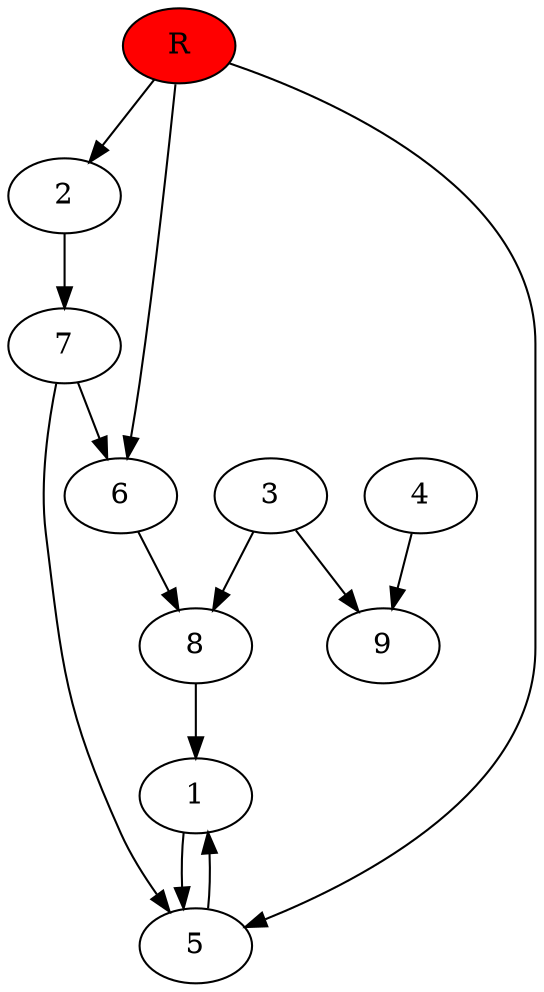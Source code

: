 digraph prb10478 {
	1
	2
	3
	4
	5
	6
	7
	8
	R [fillcolor="#ff0000" style=filled]
	1 -> 5
	2 -> 7
	3 -> 8
	3 -> 9
	4 -> 9
	5 -> 1
	6 -> 8
	7 -> 5
	7 -> 6
	8 -> 1
	R -> 2
	R -> 5
	R -> 6
}
